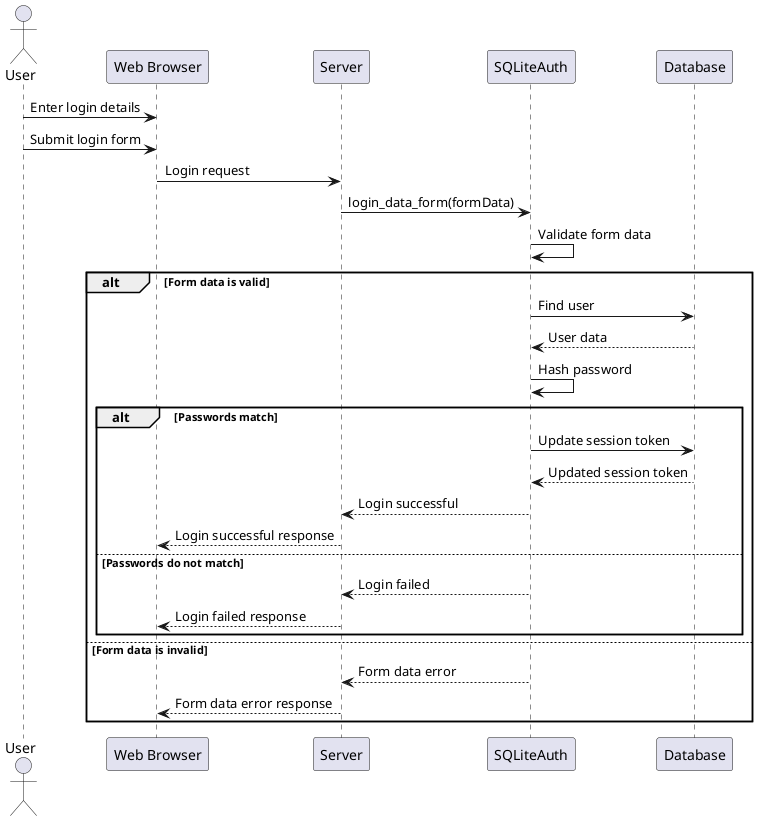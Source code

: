 @startuml
actor User
participant "Web Browser" as Browser
participant "Server" as Server
participant "SQLiteAuth" as SQLiteAuth
participant "Database" as Database

User -> Browser: Enter login details
User -> Browser: Submit login form
Browser -> Server: Login request
Server -> SQLiteAuth: login_data_form(formData)
SQLiteAuth -> SQLiteAuth: Validate form data
alt Form data is valid
  SQLiteAuth -> Database: Find user
  Database --> SQLiteAuth: User data
  SQLiteAuth -> SQLiteAuth: Hash password
  alt Passwords match
    SQLiteAuth -> Database: Update session token
    Database --> SQLiteAuth: Updated session token
    SQLiteAuth --> Server: Login successful
    Server --> Browser: Login successful response
  else Passwords do not match
    SQLiteAuth --> Server: Login failed
    Server --> Browser: Login failed response
  end
else Form data is invalid
  SQLiteAuth --> Server: Form data error
  Server --> Browser: Form data error response
end

@enduml
